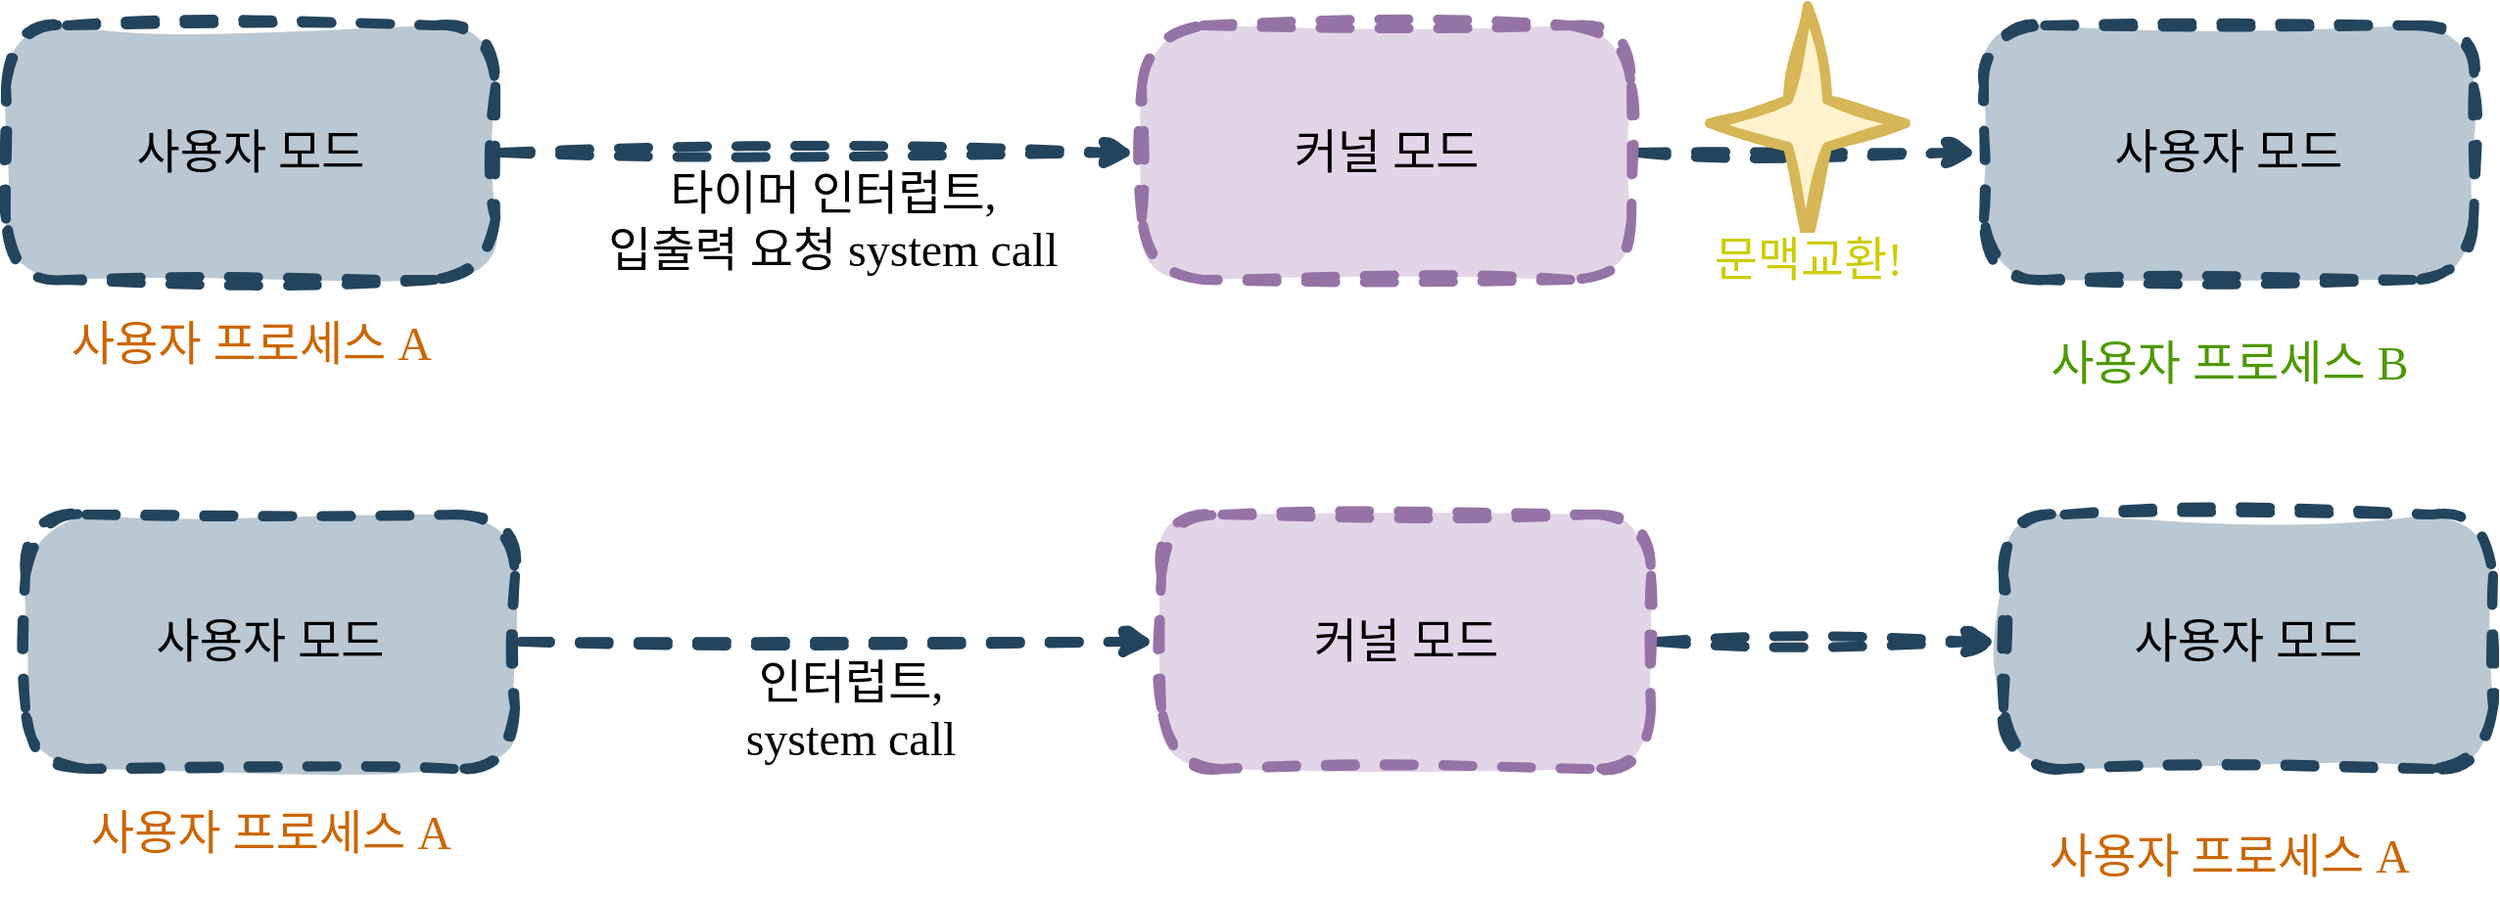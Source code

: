 <mxfile version="26.0.8">
  <diagram name="페이지-1" id="PZ_6nykymGh9q-E8eAjL">
    <mxGraphModel dx="1230" dy="1368" grid="1" gridSize="10" guides="1" tooltips="1" connect="1" arrows="1" fold="1" page="1" pageScale="1" pageWidth="827" pageHeight="1169" math="0" shadow="0">
      <root>
        <mxCell id="0" />
        <mxCell id="1" parent="0" />
        <mxCell id="5xW4vZEtH3FDGC0lIfEH-5" value="타이머 인터럽트,&lt;div&gt;입출력 요청 system call&lt;/div&gt;" style="endArrow=classic;html=1;rounded=1;exitX=1;exitY=0.5;exitDx=0;exitDy=0;shadow=0;glass=0;dashed=1;comic=0;sketch=1;jiggle=2;fillStyle=solid;curveFitting=1;strokeColor=#23445d;strokeWidth=5;align=center;verticalAlign=middle;arcSize=24;fontFamily=Comic Sans MS;fontSize=24;fontColor=default;labelBackgroundColor=default;fillColor=#bac8d3;" edge="1" parent="1" source="5xW4vZEtH3FDGC0lIfEH-1" target="5xW4vZEtH3FDGC0lIfEH-4">
          <mxGeometry x="0.035" y="-35" relative="1" as="geometry">
            <mxPoint x="480" y="225" as="targetPoint" />
            <mxPoint x="1" as="offset" />
          </mxGeometry>
        </mxCell>
        <mxCell id="5xW4vZEtH3FDGC0lIfEH-1" value="사용자 모드" style="rounded=1;whiteSpace=wrap;html=1;arcSize=24;fillColor=#bac8d3;strokeColor=#23445d;shadow=0;comic=0;labelBackgroundColor=none;fontFamily=Comic Sans MS;fontSize=24;fontColor=default;align=center;glass=0;dashed=1;sketch=1;jiggle=2;fillStyle=solid;curveFitting=1;strokeWidth=5;verticalAlign=middle;perimeterSpacing=3;" vertex="1" parent="1">
          <mxGeometry x="50" y="160" width="250" height="130" as="geometry" />
        </mxCell>
        <mxCell id="5xW4vZEtH3FDGC0lIfEH-3" value="사용자 모드" style="rounded=1;whiteSpace=wrap;html=1;arcSize=24;fillColor=#bac8d3;strokeColor=#23445d;shadow=0;comic=0;labelBackgroundColor=none;fontFamily=Comic Sans MS;fontSize=24;fontColor=default;align=center;glass=0;dashed=1;sketch=1;jiggle=2;fillStyle=solid;curveFitting=1;strokeWidth=5;verticalAlign=middle;perimeterSpacing=3;" vertex="1" parent="1">
          <mxGeometry x="1060" y="160" width="250" height="130" as="geometry" />
        </mxCell>
        <mxCell id="5xW4vZEtH3FDGC0lIfEH-8" style="edgeStyle=none;shape=connector;rounded=1;comic=0;sketch=1;jiggle=2;fillStyle=solid;curveFitting=1;orthogonalLoop=1;jettySize=auto;html=1;shadow=0;glass=0;dashed=1;strokeColor=#23445d;strokeWidth=5;align=center;verticalAlign=middle;arcSize=24;fontFamily=Comic Sans MS;fontSize=24;fontColor=default;labelBackgroundColor=default;endArrow=classic;fillColor=#bac8d3;" edge="1" parent="1" source="5xW4vZEtH3FDGC0lIfEH-4" target="5xW4vZEtH3FDGC0lIfEH-3">
          <mxGeometry relative="1" as="geometry" />
        </mxCell>
        <mxCell id="5xW4vZEtH3FDGC0lIfEH-4" value="커널 모드" style="rounded=1;whiteSpace=wrap;html=1;arcSize=24;fillColor=#e1d5e7;strokeColor=#9673a6;shadow=0;comic=0;labelBackgroundColor=none;fontFamily=Comic Sans MS;fontSize=24;align=center;glass=0;dashed=1;sketch=1;jiggle=2;fillStyle=solid;curveFitting=1;strokeWidth=5;verticalAlign=middle;perimeterSpacing=3;" vertex="1" parent="1">
          <mxGeometry x="630" y="160" width="250" height="130" as="geometry" />
        </mxCell>
        <mxCell id="5xW4vZEtH3FDGC0lIfEH-9" value="사용자 프로세스 A" style="text;html=1;align=center;verticalAlign=middle;resizable=0;points=[];autosize=1;strokeColor=none;fillColor=none;fontFamily=Comic Sans MS;fontSize=24;fontColor=#CC6600;labelBackgroundColor=default;" vertex="1" parent="1">
          <mxGeometry x="75" y="303" width="200" height="40" as="geometry" />
        </mxCell>
        <mxCell id="5xW4vZEtH3FDGC0lIfEH-10" value="사용자 프로세스 B" style="text;html=1;align=center;verticalAlign=middle;resizable=0;points=[];autosize=1;strokeColor=none;fillColor=none;fontFamily=Comic Sans MS;fontSize=24;fontColor=#4D9900;labelBackgroundColor=default;" vertex="1" parent="1">
          <mxGeometry x="1085" y="313" width="200" height="40" as="geometry" />
        </mxCell>
        <mxCell id="5xW4vZEtH3FDGC0lIfEH-11" value="인터럽트,&lt;div&gt;system call&lt;/div&gt;" style="endArrow=classic;html=1;rounded=1;exitX=1;exitY=0.5;exitDx=0;exitDy=0;shadow=0;glass=0;dashed=1;comic=0;sketch=1;jiggle=2;fillStyle=solid;curveFitting=1;strokeColor=#23445d;strokeWidth=5;align=center;verticalAlign=middle;arcSize=24;fontFamily=Comic Sans MS;fontSize=24;fontColor=default;labelBackgroundColor=default;fillColor=#bac8d3;" edge="1" parent="1" source="5xW4vZEtH3FDGC0lIfEH-12" target="5xW4vZEtH3FDGC0lIfEH-15">
          <mxGeometry x="0.029" y="-35" relative="1" as="geometry">
            <mxPoint x="490" y="475" as="targetPoint" />
            <mxPoint x="1" as="offset" />
          </mxGeometry>
        </mxCell>
        <mxCell id="5xW4vZEtH3FDGC0lIfEH-12" value="사용자 모드" style="rounded=1;whiteSpace=wrap;html=1;arcSize=24;fillColor=#bac8d3;strokeColor=#23445d;shadow=0;comic=0;labelBackgroundColor=none;fontFamily=Comic Sans MS;fontSize=24;fontColor=default;align=center;glass=0;dashed=1;sketch=1;jiggle=2;fillStyle=solid;curveFitting=1;strokeWidth=5;verticalAlign=middle;perimeterSpacing=3;" vertex="1" parent="1">
          <mxGeometry x="60" y="410" width="250" height="130" as="geometry" />
        </mxCell>
        <mxCell id="5xW4vZEtH3FDGC0lIfEH-13" value="사용자 모드" style="rounded=1;whiteSpace=wrap;html=1;arcSize=24;fillColor=#bac8d3;strokeColor=#23445d;shadow=0;comic=0;labelBackgroundColor=none;fontFamily=Comic Sans MS;fontSize=24;fontColor=default;align=center;glass=0;dashed=1;sketch=1;jiggle=2;fillStyle=solid;curveFitting=1;strokeWidth=5;verticalAlign=middle;perimeterSpacing=3;" vertex="1" parent="1">
          <mxGeometry x="1070" y="410" width="250" height="130" as="geometry" />
        </mxCell>
        <mxCell id="5xW4vZEtH3FDGC0lIfEH-14" style="edgeStyle=none;shape=connector;rounded=1;comic=0;sketch=1;jiggle=2;fillStyle=solid;curveFitting=1;orthogonalLoop=1;jettySize=auto;html=1;shadow=0;glass=0;dashed=1;strokeColor=#23445d;strokeWidth=5;align=center;verticalAlign=middle;arcSize=24;fontFamily=Comic Sans MS;fontSize=24;fontColor=default;labelBackgroundColor=default;endArrow=classic;fillColor=#bac8d3;" edge="1" parent="1" source="5xW4vZEtH3FDGC0lIfEH-15" target="5xW4vZEtH3FDGC0lIfEH-13">
          <mxGeometry relative="1" as="geometry" />
        </mxCell>
        <mxCell id="5xW4vZEtH3FDGC0lIfEH-15" value="커널 모드" style="rounded=1;whiteSpace=wrap;html=1;arcSize=24;fillColor=#e1d5e7;strokeColor=#9673a6;shadow=0;comic=0;labelBackgroundColor=none;fontFamily=Comic Sans MS;fontSize=24;align=center;glass=0;dashed=1;sketch=1;jiggle=2;fillStyle=solid;curveFitting=1;strokeWidth=5;verticalAlign=middle;perimeterSpacing=3;" vertex="1" parent="1">
          <mxGeometry x="640" y="410" width="250" height="130" as="geometry" />
        </mxCell>
        <mxCell id="5xW4vZEtH3FDGC0lIfEH-16" value="사용자 프로세스 A" style="text;html=1;align=center;verticalAlign=middle;resizable=0;points=[];autosize=1;strokeColor=none;fillColor=none;fontFamily=Comic Sans MS;fontSize=24;fontColor=#CC6600;labelBackgroundColor=default;" vertex="1" parent="1">
          <mxGeometry x="85" y="553" width="200" height="40" as="geometry" />
        </mxCell>
        <mxCell id="5xW4vZEtH3FDGC0lIfEH-18" value="사용자 프로세스 A" style="text;html=1;align=center;verticalAlign=middle;resizable=0;points=[];autosize=1;strokeColor=none;fillColor=none;fontFamily=Comic Sans MS;fontSize=24;fontColor=#CC6600;labelBackgroundColor=default;" vertex="1" parent="1">
          <mxGeometry x="1085" y="565" width="200" height="40" as="geometry" />
        </mxCell>
        <mxCell id="5xW4vZEtH3FDGC0lIfEH-19" value="" style="verticalLabelPosition=bottom;verticalAlign=top;html=1;shape=mxgraph.basic.4_point_star_2;dx=0.8;rounded=1;shadow=0;glass=0;comic=0;sketch=1;jiggle=2;fillStyle=solid;curveFitting=1;strokeColor=#d6b656;strokeWidth=5;align=center;arcSize=24;fontFamily=Comic Sans MS;fontSize=24;labelBackgroundColor=default;fillColor=#fff2cc;" vertex="1" parent="1">
          <mxGeometry x="920" y="150" width="100" height="120" as="geometry" />
        </mxCell>
        <mxCell id="5xW4vZEtH3FDGC0lIfEH-20" value="&lt;font style=&quot;&quot;&gt;문맥교환!&lt;/font&gt;" style="text;html=1;align=center;verticalAlign=middle;resizable=0;points=[];autosize=1;strokeColor=none;fillColor=none;fontFamily=Comic Sans MS;fontSize=24;fontColor=#CCCC00;labelBackgroundColor=default;" vertex="1" parent="1">
          <mxGeometry x="915" y="260" width="110" height="40" as="geometry" />
        </mxCell>
      </root>
    </mxGraphModel>
  </diagram>
</mxfile>
